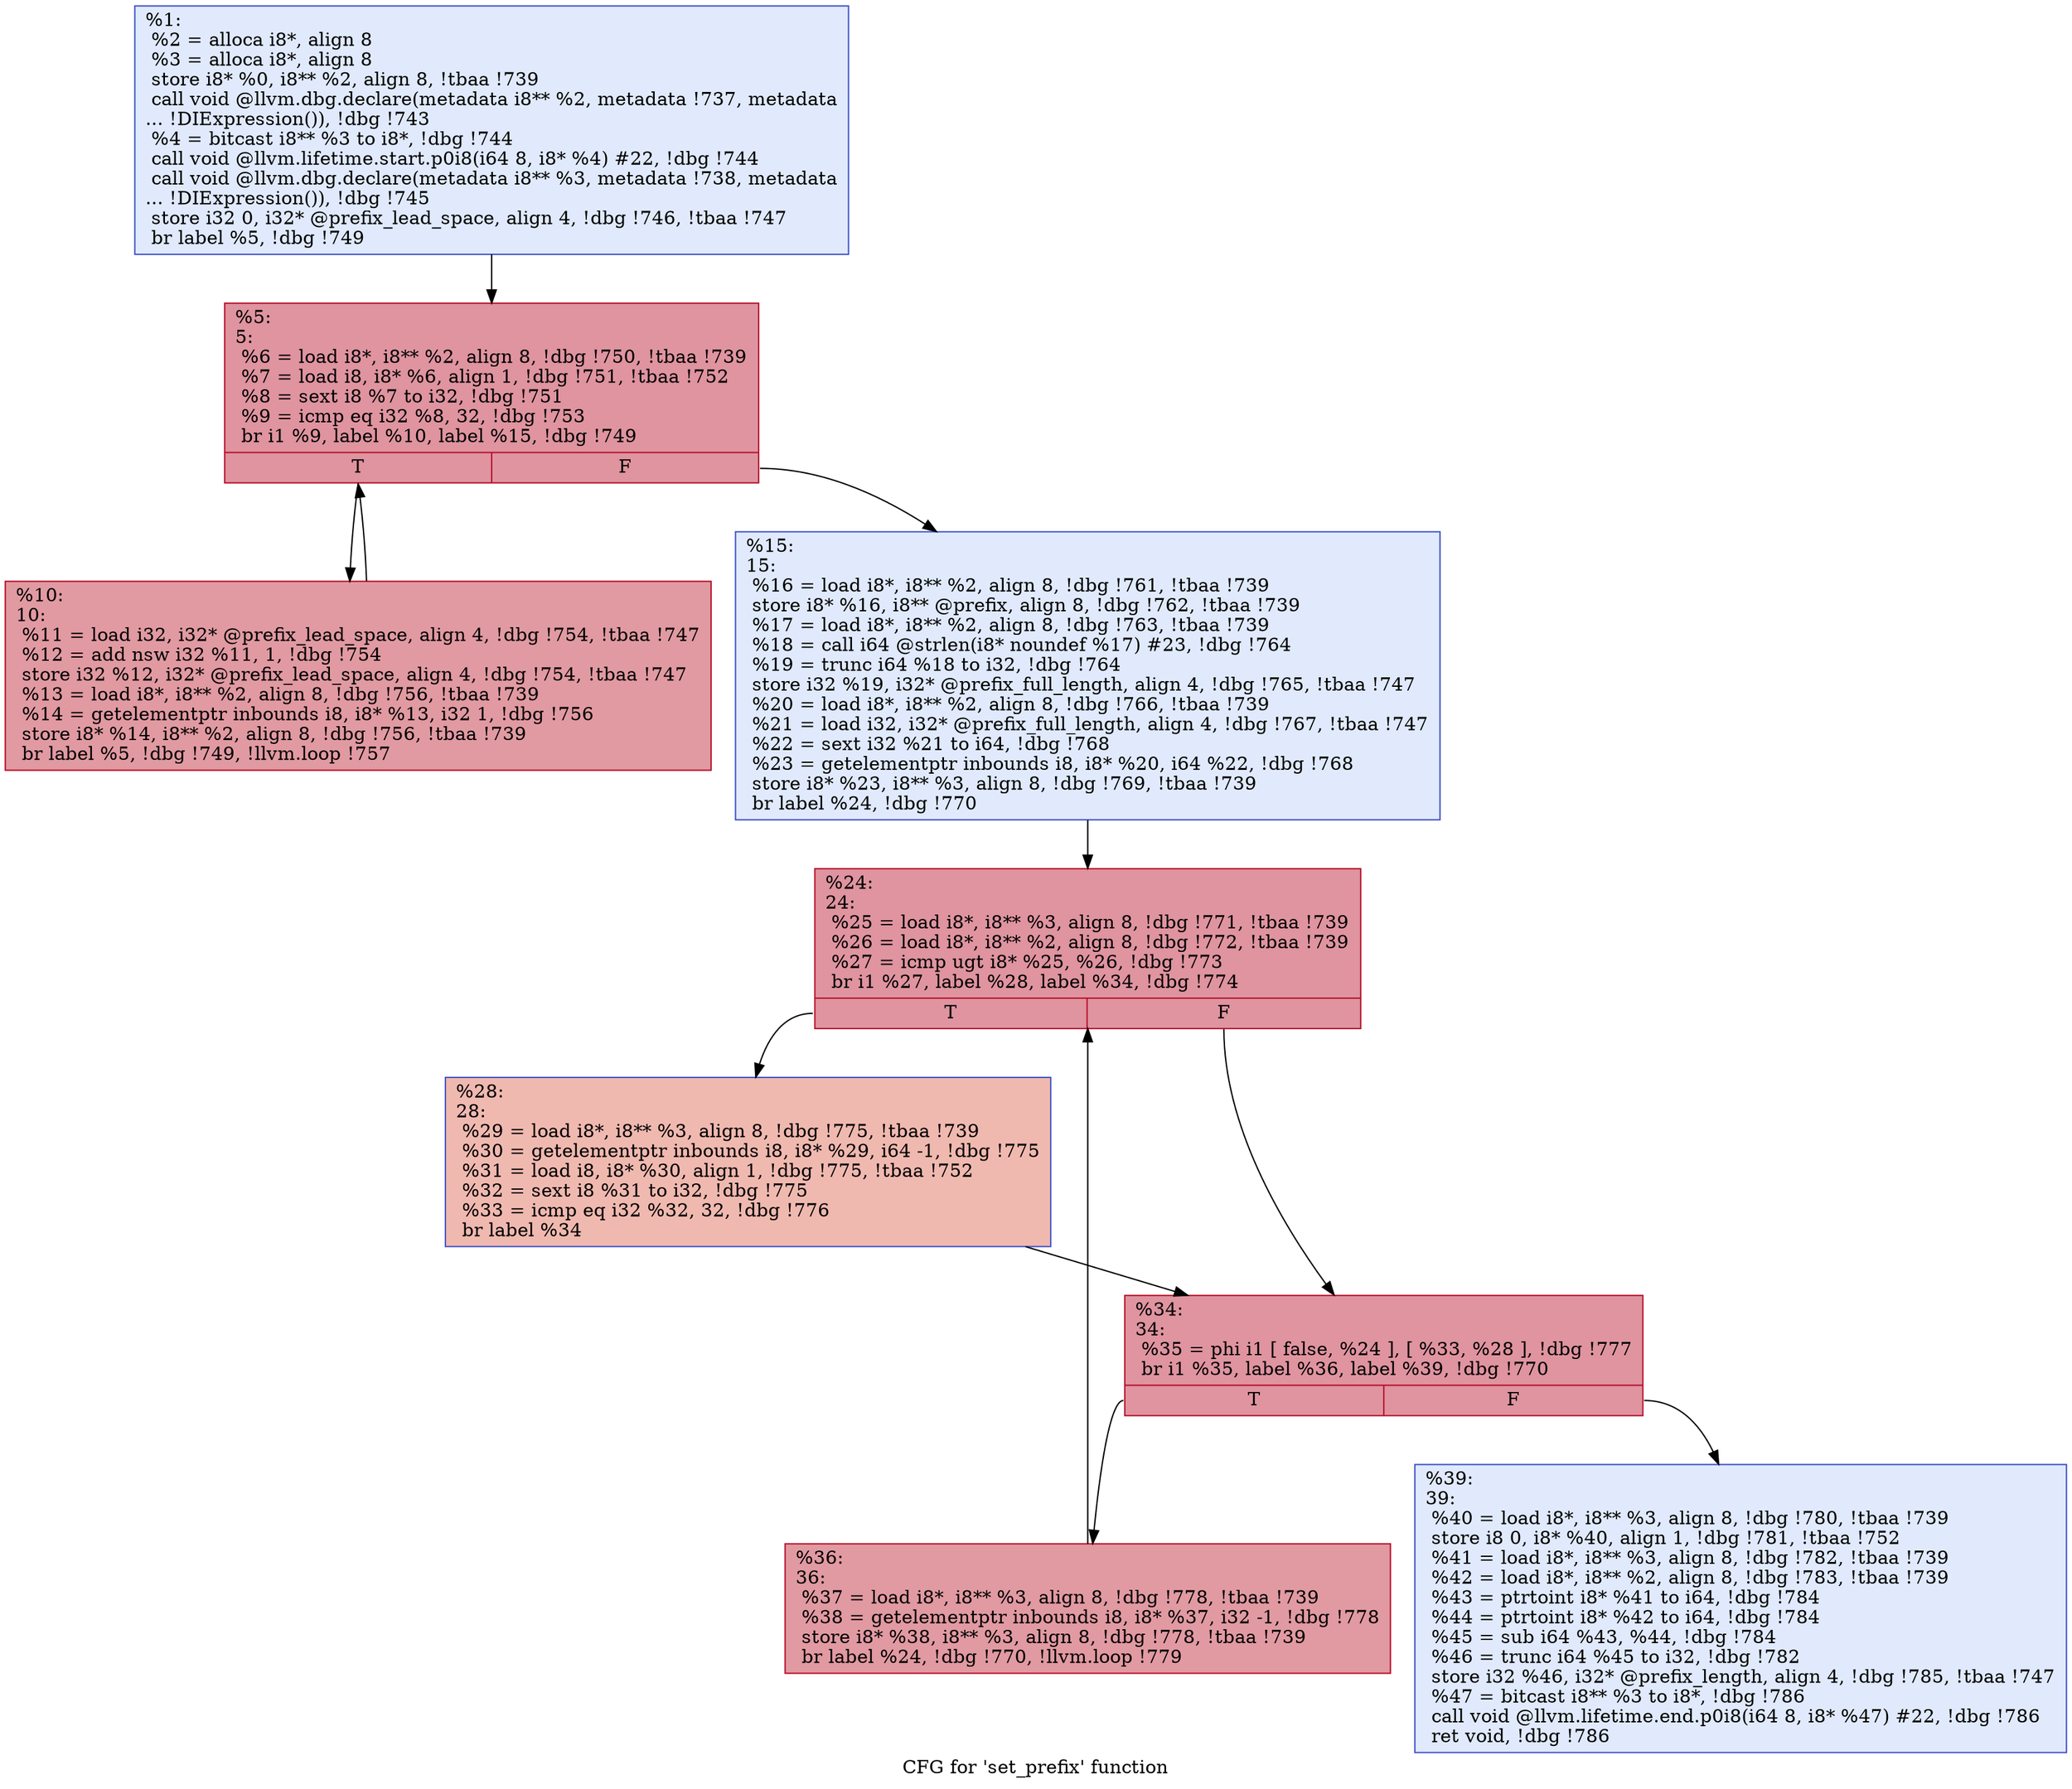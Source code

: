 digraph "CFG for 'set_prefix' function" {
	label="CFG for 'set_prefix' function";

	Node0xc3e450 [shape=record,color="#3d50c3ff", style=filled, fillcolor="#b9d0f970",label="{%1:\l  %2 = alloca i8*, align 8\l  %3 = alloca i8*, align 8\l  store i8* %0, i8** %2, align 8, !tbaa !739\l  call void @llvm.dbg.declare(metadata i8** %2, metadata !737, metadata\l... !DIExpression()), !dbg !743\l  %4 = bitcast i8** %3 to i8*, !dbg !744\l  call void @llvm.lifetime.start.p0i8(i64 8, i8* %4) #22, !dbg !744\l  call void @llvm.dbg.declare(metadata i8** %3, metadata !738, metadata\l... !DIExpression()), !dbg !745\l  store i32 0, i32* @prefix_lead_space, align 4, !dbg !746, !tbaa !747\l  br label %5, !dbg !749\l}"];
	Node0xc3e450 -> Node0xc3e4a0;
	Node0xc3e4a0 [shape=record,color="#b70d28ff", style=filled, fillcolor="#b70d2870",label="{%5:\l5:                                                \l  %6 = load i8*, i8** %2, align 8, !dbg !750, !tbaa !739\l  %7 = load i8, i8* %6, align 1, !dbg !751, !tbaa !752\l  %8 = sext i8 %7 to i32, !dbg !751\l  %9 = icmp eq i32 %8, 32, !dbg !753\l  br i1 %9, label %10, label %15, !dbg !749\l|{<s0>T|<s1>F}}"];
	Node0xc3e4a0:s0 -> Node0xc3e4f0;
	Node0xc3e4a0:s1 -> Node0xc3e540;
	Node0xc3e4f0 [shape=record,color="#b70d28ff", style=filled, fillcolor="#bb1b2c70",label="{%10:\l10:                                               \l  %11 = load i32, i32* @prefix_lead_space, align 4, !dbg !754, !tbaa !747\l  %12 = add nsw i32 %11, 1, !dbg !754\l  store i32 %12, i32* @prefix_lead_space, align 4, !dbg !754, !tbaa !747\l  %13 = load i8*, i8** %2, align 8, !dbg !756, !tbaa !739\l  %14 = getelementptr inbounds i8, i8* %13, i32 1, !dbg !756\l  store i8* %14, i8** %2, align 8, !dbg !756, !tbaa !739\l  br label %5, !dbg !749, !llvm.loop !757\l}"];
	Node0xc3e4f0 -> Node0xc3e4a0;
	Node0xc3e540 [shape=record,color="#3d50c3ff", style=filled, fillcolor="#b9d0f970",label="{%15:\l15:                                               \l  %16 = load i8*, i8** %2, align 8, !dbg !761, !tbaa !739\l  store i8* %16, i8** @prefix, align 8, !dbg !762, !tbaa !739\l  %17 = load i8*, i8** %2, align 8, !dbg !763, !tbaa !739\l  %18 = call i64 @strlen(i8* noundef %17) #23, !dbg !764\l  %19 = trunc i64 %18 to i32, !dbg !764\l  store i32 %19, i32* @prefix_full_length, align 4, !dbg !765, !tbaa !747\l  %20 = load i8*, i8** %2, align 8, !dbg !766, !tbaa !739\l  %21 = load i32, i32* @prefix_full_length, align 4, !dbg !767, !tbaa !747\l  %22 = sext i32 %21 to i64, !dbg !768\l  %23 = getelementptr inbounds i8, i8* %20, i64 %22, !dbg !768\l  store i8* %23, i8** %3, align 8, !dbg !769, !tbaa !739\l  br label %24, !dbg !770\l}"];
	Node0xc3e540 -> Node0xc3e590;
	Node0xc3e590 [shape=record,color="#b70d28ff", style=filled, fillcolor="#b70d2870",label="{%24:\l24:                                               \l  %25 = load i8*, i8** %3, align 8, !dbg !771, !tbaa !739\l  %26 = load i8*, i8** %2, align 8, !dbg !772, !tbaa !739\l  %27 = icmp ugt i8* %25, %26, !dbg !773\l  br i1 %27, label %28, label %34, !dbg !774\l|{<s0>T|<s1>F}}"];
	Node0xc3e590:s0 -> Node0xc3e5e0;
	Node0xc3e590:s1 -> Node0xc3e630;
	Node0xc3e5e0 [shape=record,color="#3d50c3ff", style=filled, fillcolor="#de614d70",label="{%28:\l28:                                               \l  %29 = load i8*, i8** %3, align 8, !dbg !775, !tbaa !739\l  %30 = getelementptr inbounds i8, i8* %29, i64 -1, !dbg !775\l  %31 = load i8, i8* %30, align 1, !dbg !775, !tbaa !752\l  %32 = sext i8 %31 to i32, !dbg !775\l  %33 = icmp eq i32 %32, 32, !dbg !776\l  br label %34\l}"];
	Node0xc3e5e0 -> Node0xc3e630;
	Node0xc3e630 [shape=record,color="#b70d28ff", style=filled, fillcolor="#b70d2870",label="{%34:\l34:                                               \l  %35 = phi i1 [ false, %24 ], [ %33, %28 ], !dbg !777\l  br i1 %35, label %36, label %39, !dbg !770\l|{<s0>T|<s1>F}}"];
	Node0xc3e630:s0 -> Node0xc3e680;
	Node0xc3e630:s1 -> Node0xc3e6d0;
	Node0xc3e680 [shape=record,color="#b70d28ff", style=filled, fillcolor="#bb1b2c70",label="{%36:\l36:                                               \l  %37 = load i8*, i8** %3, align 8, !dbg !778, !tbaa !739\l  %38 = getelementptr inbounds i8, i8* %37, i32 -1, !dbg !778\l  store i8* %38, i8** %3, align 8, !dbg !778, !tbaa !739\l  br label %24, !dbg !770, !llvm.loop !779\l}"];
	Node0xc3e680 -> Node0xc3e590;
	Node0xc3e6d0 [shape=record,color="#3d50c3ff", style=filled, fillcolor="#b9d0f970",label="{%39:\l39:                                               \l  %40 = load i8*, i8** %3, align 8, !dbg !780, !tbaa !739\l  store i8 0, i8* %40, align 1, !dbg !781, !tbaa !752\l  %41 = load i8*, i8** %3, align 8, !dbg !782, !tbaa !739\l  %42 = load i8*, i8** %2, align 8, !dbg !783, !tbaa !739\l  %43 = ptrtoint i8* %41 to i64, !dbg !784\l  %44 = ptrtoint i8* %42 to i64, !dbg !784\l  %45 = sub i64 %43, %44, !dbg !784\l  %46 = trunc i64 %45 to i32, !dbg !782\l  store i32 %46, i32* @prefix_length, align 4, !dbg !785, !tbaa !747\l  %47 = bitcast i8** %3 to i8*, !dbg !786\l  call void @llvm.lifetime.end.p0i8(i64 8, i8* %47) #22, !dbg !786\l  ret void, !dbg !786\l}"];
}
